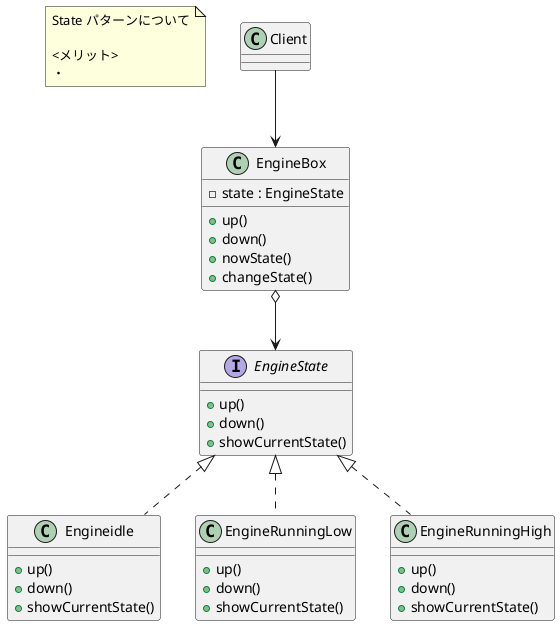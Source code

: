 @startuml

note as N1
  State パターンについて

  <メリット>
  ・
 end note

interface EngineState {
    + up()
    + down()
    + showCurrentState()
}

class Engineidle {
    + up()
    + down()
    + showCurrentState()
}

class EngineRunningLow {
    + up()
    + down()
    + showCurrentState()
}

class EngineRunningHigh {
    + up()
    + down()
    + showCurrentState()
}

class EngineBox {
    - state : EngineState
    + up()
    + down()
    + nowState()
    + changeState()
}

class Client {}

EngineState <|.. Engineidle
EngineState <|.. EngineRunningLow
EngineState <|.. EngineRunningHigh

EngineBox o--> EngineState
Client --> EngineBox

@enduml